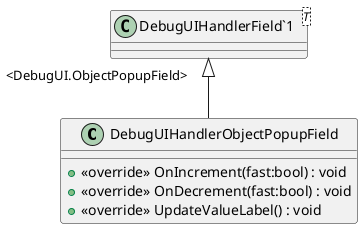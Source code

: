 @startuml
class DebugUIHandlerObjectPopupField {
    + <<override>> OnIncrement(fast:bool) : void
    + <<override>> OnDecrement(fast:bool) : void
    + <<override>> UpdateValueLabel() : void
}
class "DebugUIHandlerField`1"<T> {
}
"DebugUIHandlerField`1" "<DebugUI.ObjectPopupField>" <|-- DebugUIHandlerObjectPopupField
@enduml

